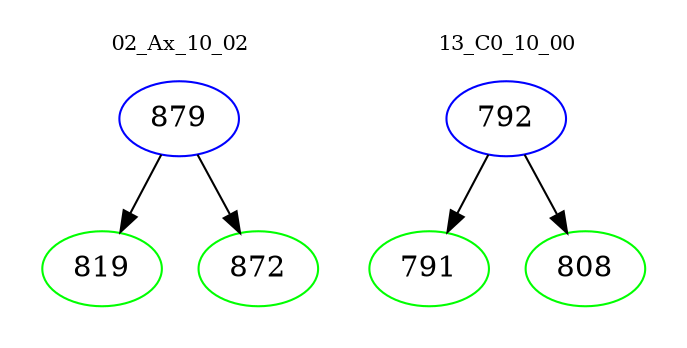 digraph{
subgraph cluster_0 {
color = white
label = "02_Ax_10_02";
fontsize=10;
T0_879 [label="879", color="blue"]
T0_879 -> T0_819 [color="black"]
T0_819 [label="819", color="green"]
T0_879 -> T0_872 [color="black"]
T0_872 [label="872", color="green"]
}
subgraph cluster_1 {
color = white
label = "13_C0_10_00";
fontsize=10;
T1_792 [label="792", color="blue"]
T1_792 -> T1_791 [color="black"]
T1_791 [label="791", color="green"]
T1_792 -> T1_808 [color="black"]
T1_808 [label="808", color="green"]
}
}
